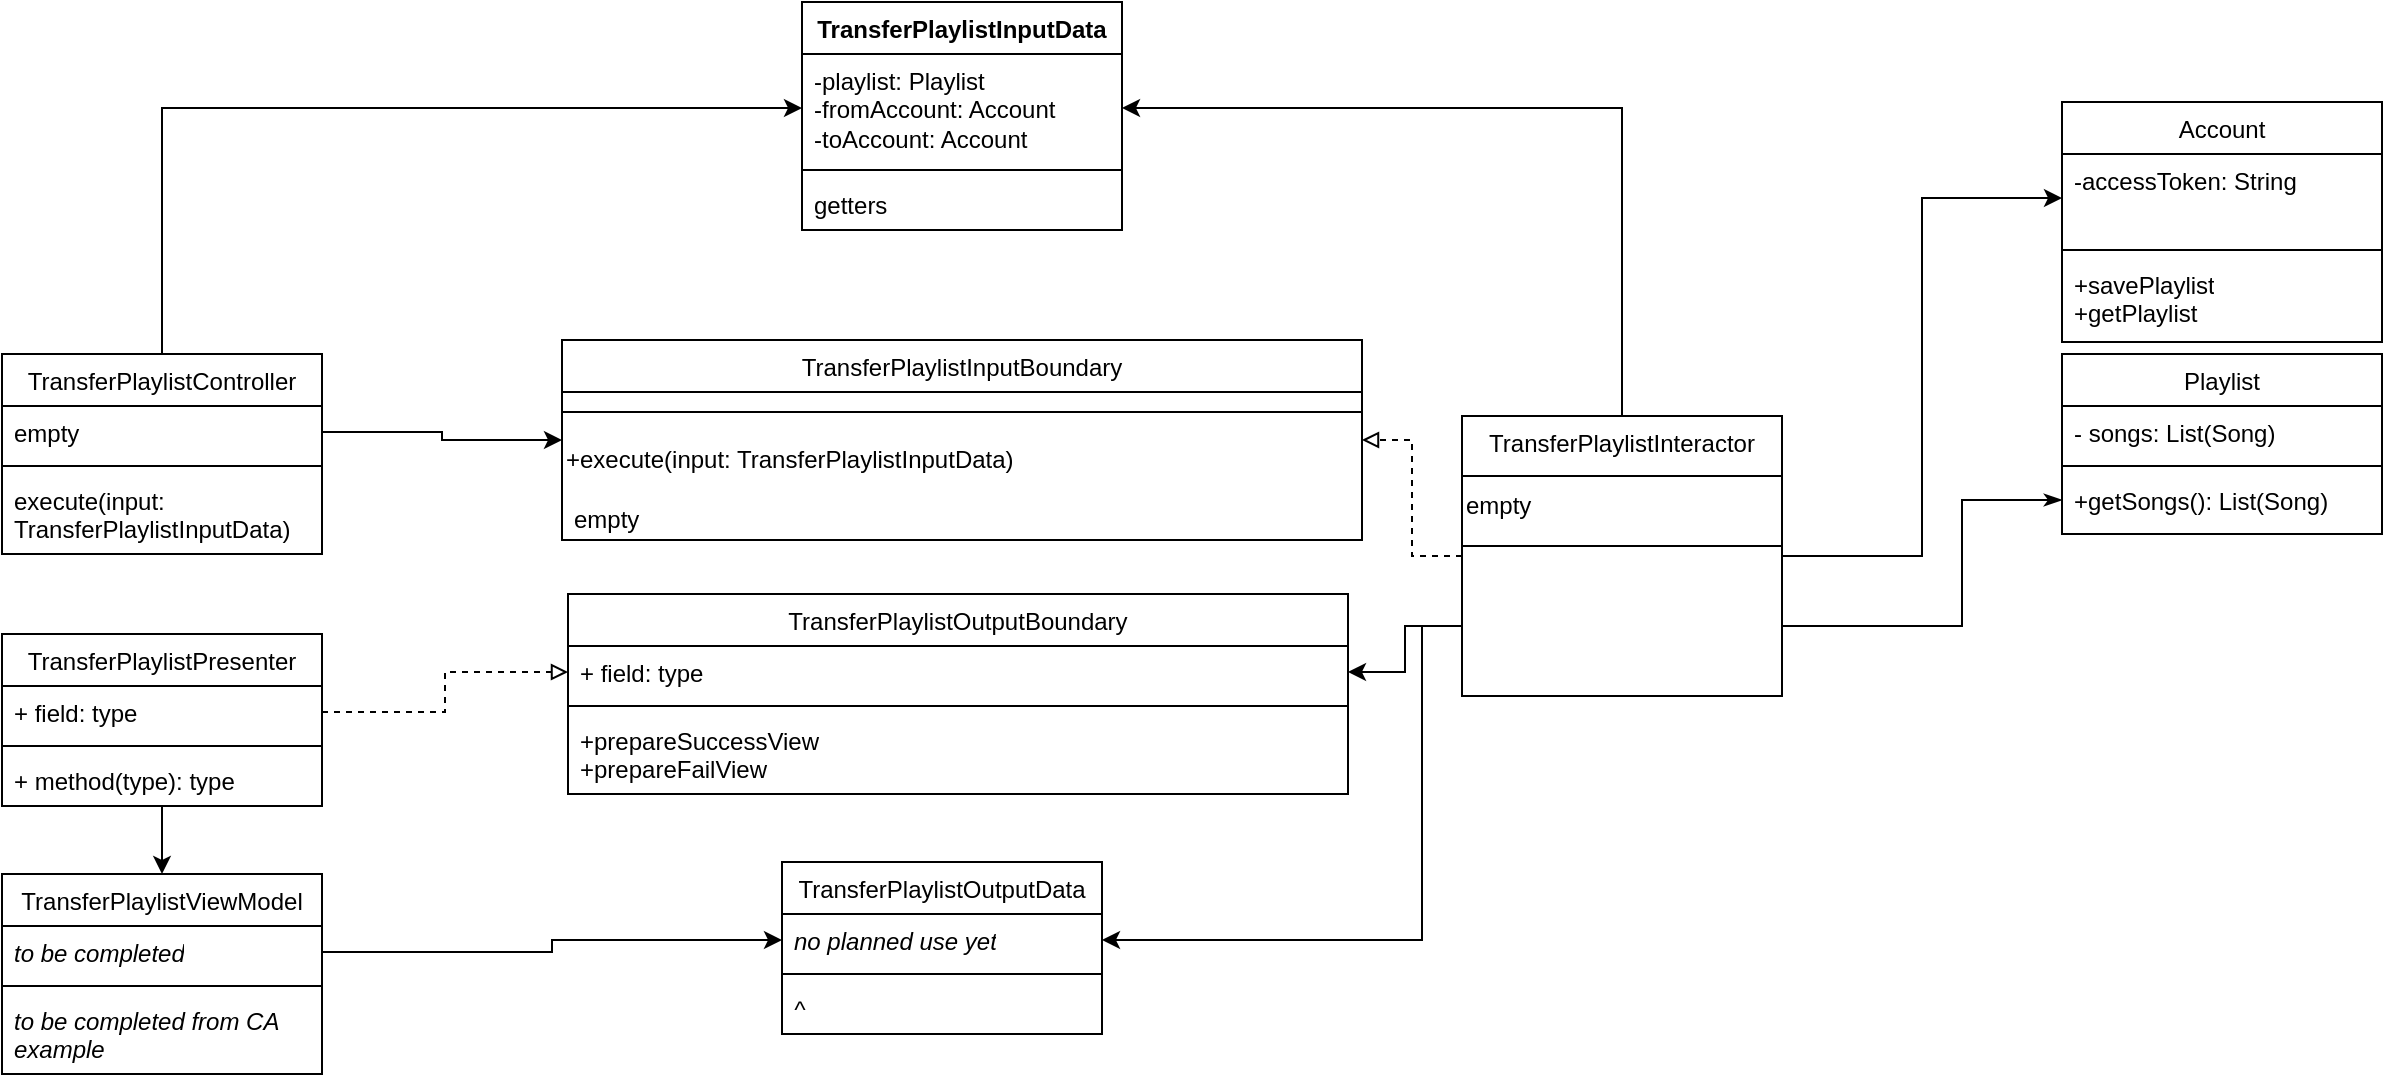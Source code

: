 <mxfile version="22.0.6" type="github">
  <diagram id="C5RBs43oDa-KdzZeNtuy" name="Page-1">
    <mxGraphModel dx="2415" dy="864" grid="1" gridSize="10" guides="1" tooltips="1" connect="1" arrows="1" fold="1" page="1" pageScale="1" pageWidth="827" pageHeight="1169" math="0" shadow="0">
      <root>
        <mxCell id="WIyWlLk6GJQsqaUBKTNV-0" />
        <mxCell id="WIyWlLk6GJQsqaUBKTNV-1" parent="WIyWlLk6GJQsqaUBKTNV-0" />
        <mxCell id="zkfFHV4jXpPFQw0GAbJ--17" value="Playlist" style="swimlane;fontStyle=0;align=center;verticalAlign=top;childLayout=stackLayout;horizontal=1;startSize=26;horizontalStack=0;resizeParent=1;resizeLast=0;collapsible=1;marginBottom=0;rounded=0;shadow=0;strokeWidth=1;" parent="WIyWlLk6GJQsqaUBKTNV-1" vertex="1">
          <mxGeometry x="520" y="345" width="160" height="90" as="geometry">
            <mxRectangle x="550" y="140" width="160" height="26" as="alternateBounds" />
          </mxGeometry>
        </mxCell>
        <mxCell id="zkfFHV4jXpPFQw0GAbJ--18" value="- songs: List(Song)" style="text;align=left;verticalAlign=top;spacingLeft=4;spacingRight=4;overflow=hidden;rotatable=0;points=[[0,0.5],[1,0.5]];portConstraint=eastwest;" parent="zkfFHV4jXpPFQw0GAbJ--17" vertex="1">
          <mxGeometry y="26" width="160" height="26" as="geometry" />
        </mxCell>
        <mxCell id="zkfFHV4jXpPFQw0GAbJ--23" value="" style="line;html=1;strokeWidth=1;align=left;verticalAlign=middle;spacingTop=-1;spacingLeft=3;spacingRight=3;rotatable=0;labelPosition=right;points=[];portConstraint=eastwest;" parent="zkfFHV4jXpPFQw0GAbJ--17" vertex="1">
          <mxGeometry y="52" width="160" height="8" as="geometry" />
        </mxCell>
        <mxCell id="zkfFHV4jXpPFQw0GAbJ--24" value="+getSongs(): List(Song)" style="text;align=left;verticalAlign=top;spacingLeft=4;spacingRight=4;overflow=hidden;rotatable=0;points=[[0,0.5],[1,0.5]];portConstraint=eastwest;" parent="zkfFHV4jXpPFQw0GAbJ--17" vertex="1">
          <mxGeometry y="60" width="160" height="26" as="geometry" />
        </mxCell>
        <mxCell id="FWjhORSHCmt4BxpfR0n8-0" style="edgeStyle=orthogonalEdgeStyle;rounded=0;orthogonalLoop=1;jettySize=auto;html=1;exitX=1;exitY=0.75;exitDx=0;exitDy=0;entryX=0;entryY=0.5;entryDx=0;entryDy=0;endArrow=classicThin;endFill=1;" edge="1" parent="WIyWlLk6GJQsqaUBKTNV-1" source="zkfFHV4jXpPFQw0GAbJ--0" target="zkfFHV4jXpPFQw0GAbJ--24">
          <mxGeometry relative="1" as="geometry">
            <mxPoint x="389.68" y="474.67" as="sourcePoint" />
            <mxPoint x="534" y="435" as="targetPoint" />
            <Array as="points">
              <mxPoint x="470" y="481" />
              <mxPoint x="470" y="418" />
            </Array>
          </mxGeometry>
        </mxCell>
        <mxCell id="FWjhORSHCmt4BxpfR0n8-2" value="&lt;span style=&quot;font-weight: normal;&quot;&gt;TransferPlaylistInputBoundary&lt;/span&gt;" style="swimlane;fontStyle=1;align=center;verticalAlign=top;childLayout=stackLayout;horizontal=1;startSize=26;horizontalStack=0;resizeParent=1;resizeParentMax=0;resizeLast=0;collapsible=1;marginBottom=0;whiteSpace=wrap;html=1;" vertex="1" parent="WIyWlLk6GJQsqaUBKTNV-1">
          <mxGeometry x="-230" y="338" width="400" height="100" as="geometry" />
        </mxCell>
        <mxCell id="FWjhORSHCmt4BxpfR0n8-4" value="" style="line;strokeWidth=1;fillColor=none;align=left;verticalAlign=middle;spacingTop=-1;spacingLeft=3;spacingRight=3;rotatable=0;labelPosition=right;points=[];portConstraint=eastwest;strokeColor=inherit;" vertex="1" parent="FWjhORSHCmt4BxpfR0n8-2">
          <mxGeometry y="26" width="400" height="20" as="geometry" />
        </mxCell>
        <mxCell id="FWjhORSHCmt4BxpfR0n8-9" value="+execute(input: TransferPlaylistInputData)" style="text;html=1;align=left;verticalAlign=top;resizable=0;points=[];autosize=1;strokeColor=none;fillColor=none;horizontal=1;" vertex="1" parent="FWjhORSHCmt4BxpfR0n8-2">
          <mxGeometry y="46" width="400" height="30" as="geometry" />
        </mxCell>
        <mxCell id="FWjhORSHCmt4BxpfR0n8-5" value="empty" style="text;strokeColor=none;fillColor=none;align=left;verticalAlign=top;spacingLeft=4;spacingRight=4;overflow=hidden;rotatable=0;points=[[0,0.5],[1,0.5]];portConstraint=eastwest;whiteSpace=wrap;html=1;" vertex="1" parent="FWjhORSHCmt4BxpfR0n8-2">
          <mxGeometry y="76" width="400" height="24" as="geometry" />
        </mxCell>
        <mxCell id="FWjhORSHCmt4BxpfR0n8-20" style="edgeStyle=orthogonalEdgeStyle;rounded=0;orthogonalLoop=1;jettySize=auto;html=1;entryX=1;entryY=0.5;entryDx=0;entryDy=0;" edge="1" parent="WIyWlLk6GJQsqaUBKTNV-1" source="zkfFHV4jXpPFQw0GAbJ--0" target="FWjhORSHCmt4BxpfR0n8-16">
          <mxGeometry relative="1" as="geometry" />
        </mxCell>
        <mxCell id="FWjhORSHCmt4BxpfR0n8-27" style="edgeStyle=orthogonalEdgeStyle;rounded=0;orthogonalLoop=1;jettySize=auto;html=1;exitX=1;exitY=0.5;exitDx=0;exitDy=0;" edge="1" parent="WIyWlLk6GJQsqaUBKTNV-1" source="zkfFHV4jXpPFQw0GAbJ--0" target="FWjhORSHCmt4BxpfR0n8-24">
          <mxGeometry relative="1" as="geometry" />
        </mxCell>
        <mxCell id="FWjhORSHCmt4BxpfR0n8-41" style="edgeStyle=orthogonalEdgeStyle;rounded=0;orthogonalLoop=1;jettySize=auto;html=1;exitX=0;exitY=0.75;exitDx=0;exitDy=0;" edge="1" parent="WIyWlLk6GJQsqaUBKTNV-1" source="zkfFHV4jXpPFQw0GAbJ--0" target="FWjhORSHCmt4BxpfR0n8-29">
          <mxGeometry relative="1" as="geometry" />
        </mxCell>
        <mxCell id="FWjhORSHCmt4BxpfR0n8-50" style="edgeStyle=orthogonalEdgeStyle;rounded=0;orthogonalLoop=1;jettySize=auto;html=1;exitX=0;exitY=0.75;exitDx=0;exitDy=0;entryX=1;entryY=0.5;entryDx=0;entryDy=0;" edge="1" parent="WIyWlLk6GJQsqaUBKTNV-1" source="zkfFHV4jXpPFQw0GAbJ--0" target="FWjhORSHCmt4BxpfR0n8-47">
          <mxGeometry relative="1" as="geometry">
            <Array as="points">
              <mxPoint x="200" y="481" />
              <mxPoint x="200" y="638" />
            </Array>
          </mxGeometry>
        </mxCell>
        <mxCell id="zkfFHV4jXpPFQw0GAbJ--0" value="TransferPlaylistInteractor" style="swimlane;fontStyle=0;align=center;verticalAlign=top;childLayout=stackLayout;horizontal=1;startSize=30;horizontalStack=0;resizeParent=1;resizeLast=0;collapsible=1;marginBottom=0;rounded=0;shadow=0;strokeWidth=1;" parent="WIyWlLk6GJQsqaUBKTNV-1" vertex="1">
          <mxGeometry x="220" y="376" width="160" height="140" as="geometry">
            <mxRectangle x="230" y="140" width="160" height="26" as="alternateBounds" />
          </mxGeometry>
        </mxCell>
        <mxCell id="FWjhORSHCmt4BxpfR0n8-7" value="empty" style="text;html=1;align=left;verticalAlign=middle;resizable=0;points=[];autosize=1;strokeColor=none;fillColor=none;" vertex="1" parent="zkfFHV4jXpPFQw0GAbJ--0">
          <mxGeometry y="30" width="160" height="30" as="geometry" />
        </mxCell>
        <mxCell id="zkfFHV4jXpPFQw0GAbJ--4" value="" style="line;html=1;strokeWidth=1;align=left;verticalAlign=middle;spacingTop=-1;spacingLeft=3;spacingRight=3;rotatable=0;labelPosition=right;points=[];portConstraint=eastwest;" parent="zkfFHV4jXpPFQw0GAbJ--0" vertex="1">
          <mxGeometry y="60" width="160" height="10" as="geometry" />
        </mxCell>
        <mxCell id="FWjhORSHCmt4BxpfR0n8-10" style="edgeStyle=orthogonalEdgeStyle;rounded=0;orthogonalLoop=1;jettySize=auto;html=1;exitX=0;exitY=0.5;exitDx=0;exitDy=0;entryX=1;entryY=0.5;entryDx=0;entryDy=0;endArrow=block;endFill=0;dashed=1;" edge="1" parent="WIyWlLk6GJQsqaUBKTNV-1" source="zkfFHV4jXpPFQw0GAbJ--0" target="FWjhORSHCmt4BxpfR0n8-2">
          <mxGeometry relative="1" as="geometry">
            <mxPoint x="220" y="354" as="sourcePoint" />
          </mxGeometry>
        </mxCell>
        <mxCell id="FWjhORSHCmt4BxpfR0n8-22" style="edgeStyle=orthogonalEdgeStyle;rounded=0;orthogonalLoop=1;jettySize=auto;html=1;exitX=0.5;exitY=0;exitDx=0;exitDy=0;entryX=0;entryY=0.5;entryDx=0;entryDy=0;" edge="1" parent="WIyWlLk6GJQsqaUBKTNV-1" source="FWjhORSHCmt4BxpfR0n8-11" target="FWjhORSHCmt4BxpfR0n8-16">
          <mxGeometry relative="1" as="geometry" />
        </mxCell>
        <mxCell id="FWjhORSHCmt4BxpfR0n8-11" value="&lt;span style=&quot;font-weight: 400;&quot;&gt;TransferPlaylistController&lt;/span&gt;" style="swimlane;fontStyle=1;align=center;verticalAlign=top;childLayout=stackLayout;horizontal=1;startSize=26;horizontalStack=0;resizeParent=1;resizeParentMax=0;resizeLast=0;collapsible=1;marginBottom=0;whiteSpace=wrap;html=1;" vertex="1" parent="WIyWlLk6GJQsqaUBKTNV-1">
          <mxGeometry x="-510" y="345" width="160" height="100" as="geometry" />
        </mxCell>
        <mxCell id="FWjhORSHCmt4BxpfR0n8-12" value="empty" style="text;strokeColor=none;fillColor=none;align=left;verticalAlign=top;spacingLeft=4;spacingRight=4;overflow=hidden;rotatable=0;points=[[0,0.5],[1,0.5]];portConstraint=eastwest;whiteSpace=wrap;html=1;" vertex="1" parent="FWjhORSHCmt4BxpfR0n8-11">
          <mxGeometry y="26" width="160" height="26" as="geometry" />
        </mxCell>
        <mxCell id="FWjhORSHCmt4BxpfR0n8-13" value="" style="line;strokeWidth=1;fillColor=none;align=left;verticalAlign=middle;spacingTop=-1;spacingLeft=3;spacingRight=3;rotatable=0;labelPosition=right;points=[];portConstraint=eastwest;strokeColor=inherit;" vertex="1" parent="FWjhORSHCmt4BxpfR0n8-11">
          <mxGeometry y="52" width="160" height="8" as="geometry" />
        </mxCell>
        <mxCell id="FWjhORSHCmt4BxpfR0n8-14" value="execute(input: TransferPlaylistInputData)" style="text;strokeColor=none;fillColor=none;align=left;verticalAlign=top;spacingLeft=4;spacingRight=4;overflow=hidden;rotatable=0;points=[[0,0.5],[1,0.5]];portConstraint=eastwest;whiteSpace=wrap;html=1;" vertex="1" parent="FWjhORSHCmt4BxpfR0n8-11">
          <mxGeometry y="60" width="160" height="40" as="geometry" />
        </mxCell>
        <mxCell id="FWjhORSHCmt4BxpfR0n8-15" value="TransferPlaylistInputData" style="swimlane;fontStyle=1;align=center;verticalAlign=top;childLayout=stackLayout;horizontal=1;startSize=26;horizontalStack=0;resizeParent=1;resizeParentMax=0;resizeLast=0;collapsible=1;marginBottom=0;whiteSpace=wrap;html=1;" vertex="1" parent="WIyWlLk6GJQsqaUBKTNV-1">
          <mxGeometry x="-110" y="169" width="160" height="114" as="geometry" />
        </mxCell>
        <mxCell id="FWjhORSHCmt4BxpfR0n8-16" value="-playlist: Playlist&lt;br&gt;-fromAccount: Account&lt;br&gt;-toAccount: Account" style="text;strokeColor=none;fillColor=none;align=left;verticalAlign=top;spacingLeft=4;spacingRight=4;overflow=hidden;rotatable=0;points=[[0,0.5],[1,0.5]];portConstraint=eastwest;whiteSpace=wrap;html=1;" vertex="1" parent="FWjhORSHCmt4BxpfR0n8-15">
          <mxGeometry y="26" width="160" height="54" as="geometry" />
        </mxCell>
        <mxCell id="FWjhORSHCmt4BxpfR0n8-17" value="" style="line;strokeWidth=1;fillColor=none;align=left;verticalAlign=middle;spacingTop=-1;spacingLeft=3;spacingRight=3;rotatable=0;labelPosition=right;points=[];portConstraint=eastwest;strokeColor=inherit;" vertex="1" parent="FWjhORSHCmt4BxpfR0n8-15">
          <mxGeometry y="80" width="160" height="8" as="geometry" />
        </mxCell>
        <mxCell id="FWjhORSHCmt4BxpfR0n8-18" value="getters" style="text;strokeColor=none;fillColor=none;align=left;verticalAlign=top;spacingLeft=4;spacingRight=4;overflow=hidden;rotatable=0;points=[[0,0.5],[1,0.5]];portConstraint=eastwest;whiteSpace=wrap;html=1;" vertex="1" parent="FWjhORSHCmt4BxpfR0n8-15">
          <mxGeometry y="88" width="160" height="26" as="geometry" />
        </mxCell>
        <mxCell id="FWjhORSHCmt4BxpfR0n8-21" style="edgeStyle=orthogonalEdgeStyle;rounded=0;orthogonalLoop=1;jettySize=auto;html=1;exitX=1;exitY=0.5;exitDx=0;exitDy=0;" edge="1" parent="WIyWlLk6GJQsqaUBKTNV-1" source="FWjhORSHCmt4BxpfR0n8-12" target="FWjhORSHCmt4BxpfR0n8-2">
          <mxGeometry relative="1" as="geometry" />
        </mxCell>
        <mxCell id="FWjhORSHCmt4BxpfR0n8-23" value="&lt;span style=&quot;font-weight: normal;&quot;&gt;Account&lt;/span&gt;" style="swimlane;fontStyle=1;align=center;verticalAlign=top;childLayout=stackLayout;horizontal=1;startSize=26;horizontalStack=0;resizeParent=1;resizeParentMax=0;resizeLast=0;collapsible=1;marginBottom=0;whiteSpace=wrap;html=1;" vertex="1" parent="WIyWlLk6GJQsqaUBKTNV-1">
          <mxGeometry x="520" y="219" width="160" height="120" as="geometry" />
        </mxCell>
        <mxCell id="FWjhORSHCmt4BxpfR0n8-24" value="-accessToken: String" style="text;strokeColor=none;fillColor=none;align=left;verticalAlign=top;spacingLeft=4;spacingRight=4;overflow=hidden;rotatable=0;points=[[0,0.5],[1,0.5]];portConstraint=eastwest;whiteSpace=wrap;html=1;" vertex="1" parent="FWjhORSHCmt4BxpfR0n8-23">
          <mxGeometry y="26" width="160" height="44" as="geometry" />
        </mxCell>
        <mxCell id="FWjhORSHCmt4BxpfR0n8-25" value="" style="line;strokeWidth=1;fillColor=none;align=left;verticalAlign=middle;spacingTop=-1;spacingLeft=3;spacingRight=3;rotatable=0;labelPosition=right;points=[];portConstraint=eastwest;strokeColor=inherit;" vertex="1" parent="FWjhORSHCmt4BxpfR0n8-23">
          <mxGeometry y="70" width="160" height="8" as="geometry" />
        </mxCell>
        <mxCell id="FWjhORSHCmt4BxpfR0n8-26" value="+savePlaylist&lt;br&gt;+getPlaylist" style="text;strokeColor=none;fillColor=none;align=left;verticalAlign=top;spacingLeft=4;spacingRight=4;overflow=hidden;rotatable=0;points=[[0,0.5],[1,0.5]];portConstraint=eastwest;whiteSpace=wrap;html=1;" vertex="1" parent="FWjhORSHCmt4BxpfR0n8-23">
          <mxGeometry y="78" width="160" height="42" as="geometry" />
        </mxCell>
        <mxCell id="FWjhORSHCmt4BxpfR0n8-28" value="&lt;span style=&quot;font-weight: normal;&quot;&gt;TransferPlaylistOutputBoundary&lt;br&gt;&lt;/span&gt;" style="swimlane;fontStyle=1;align=center;verticalAlign=top;childLayout=stackLayout;horizontal=1;startSize=26;horizontalStack=0;resizeParent=1;resizeParentMax=0;resizeLast=0;collapsible=1;marginBottom=0;whiteSpace=wrap;html=1;" vertex="1" parent="WIyWlLk6GJQsqaUBKTNV-1">
          <mxGeometry x="-227" y="465" width="390" height="100" as="geometry" />
        </mxCell>
        <mxCell id="FWjhORSHCmt4BxpfR0n8-29" value="+ field: type" style="text;strokeColor=none;fillColor=none;align=left;verticalAlign=top;spacingLeft=4;spacingRight=4;overflow=hidden;rotatable=0;points=[[0,0.5],[1,0.5]];portConstraint=eastwest;whiteSpace=wrap;html=1;" vertex="1" parent="FWjhORSHCmt4BxpfR0n8-28">
          <mxGeometry y="26" width="390" height="26" as="geometry" />
        </mxCell>
        <mxCell id="FWjhORSHCmt4BxpfR0n8-30" value="" style="line;strokeWidth=1;fillColor=none;align=left;verticalAlign=middle;spacingTop=-1;spacingLeft=3;spacingRight=3;rotatable=0;labelPosition=right;points=[];portConstraint=eastwest;strokeColor=inherit;" vertex="1" parent="FWjhORSHCmt4BxpfR0n8-28">
          <mxGeometry y="52" width="390" height="8" as="geometry" />
        </mxCell>
        <mxCell id="FWjhORSHCmt4BxpfR0n8-31" value="+prepareSuccessView&lt;br&gt;+prepareFailView" style="text;strokeColor=none;fillColor=none;align=left;verticalAlign=top;spacingLeft=4;spacingRight=4;overflow=hidden;rotatable=0;points=[[0,0.5],[1,0.5]];portConstraint=eastwest;whiteSpace=wrap;html=1;" vertex="1" parent="FWjhORSHCmt4BxpfR0n8-28">
          <mxGeometry y="60" width="390" height="40" as="geometry" />
        </mxCell>
        <mxCell id="FWjhORSHCmt4BxpfR0n8-52" style="edgeStyle=orthogonalEdgeStyle;rounded=0;orthogonalLoop=1;jettySize=auto;html=1;" edge="1" parent="WIyWlLk6GJQsqaUBKTNV-1" source="FWjhORSHCmt4BxpfR0n8-36" target="FWjhORSHCmt4BxpfR0n8-42">
          <mxGeometry relative="1" as="geometry" />
        </mxCell>
        <mxCell id="FWjhORSHCmt4BxpfR0n8-36" value="&lt;span style=&quot;font-weight: 400;&quot;&gt;TransferPlaylistPresenter&lt;/span&gt;" style="swimlane;fontStyle=1;align=center;verticalAlign=top;childLayout=stackLayout;horizontal=1;startSize=26;horizontalStack=0;resizeParent=1;resizeParentMax=0;resizeLast=0;collapsible=1;marginBottom=0;whiteSpace=wrap;html=1;" vertex="1" parent="WIyWlLk6GJQsqaUBKTNV-1">
          <mxGeometry x="-510" y="485" width="160" height="86" as="geometry" />
        </mxCell>
        <mxCell id="FWjhORSHCmt4BxpfR0n8-37" value="+ field: type" style="text;strokeColor=none;fillColor=none;align=left;verticalAlign=top;spacingLeft=4;spacingRight=4;overflow=hidden;rotatable=0;points=[[0,0.5],[1,0.5]];portConstraint=eastwest;whiteSpace=wrap;html=1;" vertex="1" parent="FWjhORSHCmt4BxpfR0n8-36">
          <mxGeometry y="26" width="160" height="26" as="geometry" />
        </mxCell>
        <mxCell id="FWjhORSHCmt4BxpfR0n8-38" value="" style="line;strokeWidth=1;fillColor=none;align=left;verticalAlign=middle;spacingTop=-1;spacingLeft=3;spacingRight=3;rotatable=0;labelPosition=right;points=[];portConstraint=eastwest;strokeColor=inherit;" vertex="1" parent="FWjhORSHCmt4BxpfR0n8-36">
          <mxGeometry y="52" width="160" height="8" as="geometry" />
        </mxCell>
        <mxCell id="FWjhORSHCmt4BxpfR0n8-39" value="+ method(type): type" style="text;strokeColor=none;fillColor=none;align=left;verticalAlign=top;spacingLeft=4;spacingRight=4;overflow=hidden;rotatable=0;points=[[0,0.5],[1,0.5]];portConstraint=eastwest;whiteSpace=wrap;html=1;" vertex="1" parent="FWjhORSHCmt4BxpfR0n8-36">
          <mxGeometry y="60" width="160" height="26" as="geometry" />
        </mxCell>
        <mxCell id="FWjhORSHCmt4BxpfR0n8-40" style="edgeStyle=orthogonalEdgeStyle;rounded=0;orthogonalLoop=1;jettySize=auto;html=1;exitX=1;exitY=0.5;exitDx=0;exitDy=0;entryX=0;entryY=0.5;entryDx=0;entryDy=0;dashed=1;endArrow=block;endFill=0;" edge="1" parent="WIyWlLk6GJQsqaUBKTNV-1" source="FWjhORSHCmt4BxpfR0n8-37" target="FWjhORSHCmt4BxpfR0n8-29">
          <mxGeometry relative="1" as="geometry" />
        </mxCell>
        <mxCell id="FWjhORSHCmt4BxpfR0n8-42" value="&lt;span style=&quot;font-weight: normal;&quot;&gt;TransferPlaylistViewModel&lt;/span&gt;" style="swimlane;fontStyle=1;align=center;verticalAlign=top;childLayout=stackLayout;horizontal=1;startSize=26;horizontalStack=0;resizeParent=1;resizeParentMax=0;resizeLast=0;collapsible=1;marginBottom=0;whiteSpace=wrap;html=1;" vertex="1" parent="WIyWlLk6GJQsqaUBKTNV-1">
          <mxGeometry x="-510" y="605" width="160" height="100" as="geometry" />
        </mxCell>
        <mxCell id="FWjhORSHCmt4BxpfR0n8-43" value="&lt;i&gt;to be completed&lt;/i&gt;" style="text;strokeColor=none;fillColor=none;align=left;verticalAlign=top;spacingLeft=4;spacingRight=4;overflow=hidden;rotatable=0;points=[[0,0.5],[1,0.5]];portConstraint=eastwest;whiteSpace=wrap;html=1;" vertex="1" parent="FWjhORSHCmt4BxpfR0n8-42">
          <mxGeometry y="26" width="160" height="26" as="geometry" />
        </mxCell>
        <mxCell id="FWjhORSHCmt4BxpfR0n8-44" value="" style="line;strokeWidth=1;fillColor=none;align=left;verticalAlign=middle;spacingTop=-1;spacingLeft=3;spacingRight=3;rotatable=0;labelPosition=right;points=[];portConstraint=eastwest;strokeColor=inherit;" vertex="1" parent="FWjhORSHCmt4BxpfR0n8-42">
          <mxGeometry y="52" width="160" height="8" as="geometry" />
        </mxCell>
        <mxCell id="FWjhORSHCmt4BxpfR0n8-45" value="&lt;i&gt;to be completed from CA example&lt;/i&gt;" style="text;strokeColor=none;fillColor=none;align=left;verticalAlign=top;spacingLeft=4;spacingRight=4;overflow=hidden;rotatable=0;points=[[0,0.5],[1,0.5]];portConstraint=eastwest;whiteSpace=wrap;html=1;" vertex="1" parent="FWjhORSHCmt4BxpfR0n8-42">
          <mxGeometry y="60" width="160" height="40" as="geometry" />
        </mxCell>
        <mxCell id="FWjhORSHCmt4BxpfR0n8-46" value="&lt;span style=&quot;font-weight: normal;&quot;&gt;TransferPlaylistOutputData&lt;/span&gt;" style="swimlane;fontStyle=1;align=center;verticalAlign=top;childLayout=stackLayout;horizontal=1;startSize=26;horizontalStack=0;resizeParent=1;resizeParentMax=0;resizeLast=0;collapsible=1;marginBottom=0;whiteSpace=wrap;html=1;" vertex="1" parent="WIyWlLk6GJQsqaUBKTNV-1">
          <mxGeometry x="-120" y="599" width="160" height="86" as="geometry" />
        </mxCell>
        <mxCell id="FWjhORSHCmt4BxpfR0n8-47" value="&lt;i&gt;no planned use yet&lt;/i&gt;" style="text;strokeColor=none;fillColor=none;align=left;verticalAlign=top;spacingLeft=4;spacingRight=4;overflow=hidden;rotatable=0;points=[[0,0.5],[1,0.5]];portConstraint=eastwest;whiteSpace=wrap;html=1;" vertex="1" parent="FWjhORSHCmt4BxpfR0n8-46">
          <mxGeometry y="26" width="160" height="26" as="geometry" />
        </mxCell>
        <mxCell id="FWjhORSHCmt4BxpfR0n8-48" value="" style="line;strokeWidth=1;fillColor=none;align=left;verticalAlign=middle;spacingTop=-1;spacingLeft=3;spacingRight=3;rotatable=0;labelPosition=right;points=[];portConstraint=eastwest;strokeColor=inherit;" vertex="1" parent="FWjhORSHCmt4BxpfR0n8-46">
          <mxGeometry y="52" width="160" height="8" as="geometry" />
        </mxCell>
        <mxCell id="FWjhORSHCmt4BxpfR0n8-49" value="&lt;i&gt;^&lt;/i&gt;" style="text;strokeColor=none;fillColor=none;align=left;verticalAlign=top;spacingLeft=4;spacingRight=4;overflow=hidden;rotatable=0;points=[[0,0.5],[1,0.5]];portConstraint=eastwest;whiteSpace=wrap;html=1;" vertex="1" parent="FWjhORSHCmt4BxpfR0n8-46">
          <mxGeometry y="60" width="160" height="26" as="geometry" />
        </mxCell>
        <mxCell id="FWjhORSHCmt4BxpfR0n8-51" style="edgeStyle=orthogonalEdgeStyle;rounded=0;orthogonalLoop=1;jettySize=auto;html=1;exitX=1;exitY=0.5;exitDx=0;exitDy=0;entryX=0;entryY=0.5;entryDx=0;entryDy=0;" edge="1" parent="WIyWlLk6GJQsqaUBKTNV-1" source="FWjhORSHCmt4BxpfR0n8-43" target="FWjhORSHCmt4BxpfR0n8-47">
          <mxGeometry relative="1" as="geometry" />
        </mxCell>
      </root>
    </mxGraphModel>
  </diagram>
</mxfile>
